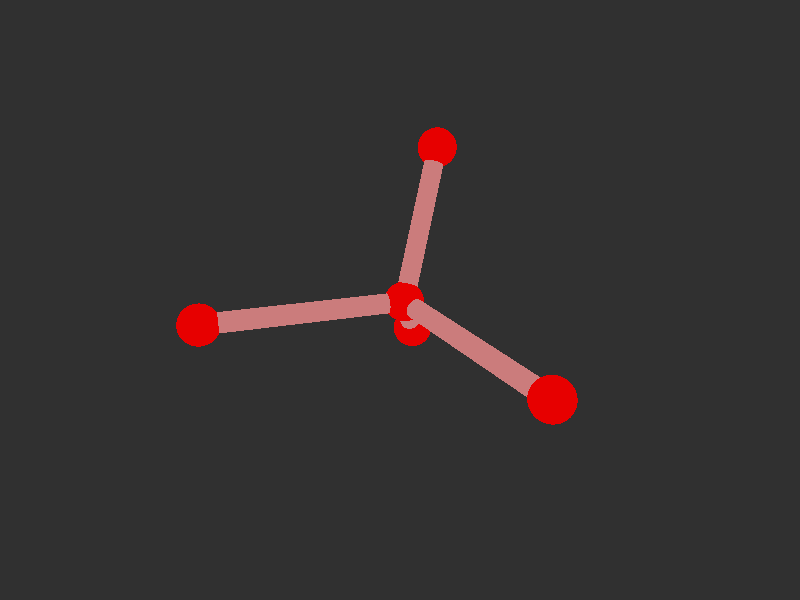 #version 3.7; 
    global_settings { assumed_gamma 1.0 }
    

    camera {
    location  <20, 20, 20>
    right     x*image_width/image_height
    look_at   <0, 0, 0>
    angle 58
    }

    background { color rgb<1,1,1>*0.03 }


    light_source { <-20, 30, -25> color red 0.6 green 0.6 blue 0.6 }
    light_source { < 20, 30, -25> color red 0.6 green 0.6 blue 0.6 }
    
    #declare m = 1;
    union {

    union {
    sphere { m*<-1.0429827831991165,-0.9878709046046384,-0.7441640480431595>, 1 }        
    sphere {  m*<0.3915464134097162,-0.1890850008610826,9.12019134911733>, 1 }
    sphere {  m*<7.746897851409693,-0.27800527685543897,-5.459301940928013>, 1 }
    sphere {  m*<-5.966565951683761,4.991033994358107,-3.264755465753926>, 1}
    sphere { m*<-2.296651584376656,-3.642461940300951,-1.3604451114636928>, 1 }    

        pigment { color rgb<0.8,0,0>  }
    finish { ambient 0.1 diffuse 0.7 phong 1 }
    }    
    union {
    cylinder { m*<0.3915464134097162,-0.1890850008610826,9.12019134911733>, <-1.0429827831991165,-0.9878709046046384,-0.7441640480431595>, 0.5 }
    cylinder { m*<7.746897851409693,-0.27800527685543897,-5.459301940928013>, <-1.0429827831991165,-0.9878709046046384,-0.7441640480431595>, 0.5}
    cylinder { m*<-5.966565951683761,4.991033994358107,-3.264755465753926>, <-1.0429827831991165,-0.9878709046046384,-0.7441640480431595>, 0.5 }
    cylinder {  m*<-2.296651584376656,-3.642461940300951,-1.3604451114636928>, <-1.0429827831991165,-0.9878709046046384,-0.7441640480431595>, 0.5}

    pigment { color rgb<0.6,.2,.2>  }
    finish { ambient 0.1 diffuse 0.7 phong 1 }    
    }
    
    // rotate <0, 0, 0>
    }
    #version 3.7; 
    global_settings { assumed_gamma 1.0 }
    

    camera {
    location  <20, 20, 20>
    right     x*image_width/image_height
    look_at   <0, 0, 0>
    angle 58
    }

    background { color rgb<1,1,1>*0.03 }


    light_source { <-20, 30, -25> color red 0.6 green 0.6 blue 0.6 }
    light_source { < 20, 30, -25> color red 0.6 green 0.6 blue 0.6 }
    
    #declare m = 1;
    union {

    union {
    sphere { m*<-1.0429827831991165,-0.9878709046046384,-0.7441640480431595>, 1 }        
    sphere {  m*<0.3915464134097162,-0.1890850008610826,9.12019134911733>, 1 }
    sphere {  m*<7.746897851409693,-0.27800527685543897,-5.459301940928013>, 1 }
    sphere {  m*<-5.966565951683761,4.991033994358107,-3.264755465753926>, 1}
    sphere { m*<-2.296651584376656,-3.642461940300951,-1.3604451114636928>, 1 }    

        pigment { color rgb<0.8,0,0>  }
    finish { ambient 0.1 diffuse 0.7 phong 1 }
    }    
    union {
    cylinder { m*<0.3915464134097162,-0.1890850008610826,9.12019134911733>, <-1.0429827831991165,-0.9878709046046384,-0.7441640480431595>, 0.5 }
    cylinder { m*<7.746897851409693,-0.27800527685543897,-5.459301940928013>, <-1.0429827831991165,-0.9878709046046384,-0.7441640480431595>, 0.5}
    cylinder { m*<-5.966565951683761,4.991033994358107,-3.264755465753926>, <-1.0429827831991165,-0.9878709046046384,-0.7441640480431595>, 0.5 }
    cylinder {  m*<-2.296651584376656,-3.642461940300951,-1.3604451114636928>, <-1.0429827831991165,-0.9878709046046384,-0.7441640480431595>, 0.5}

    pigment { color rgb<0.6,.2,.2>  }
    finish { ambient 0.1 diffuse 0.7 phong 1 }    
    }
    
    // rotate <0, 0, 0>
    }
    